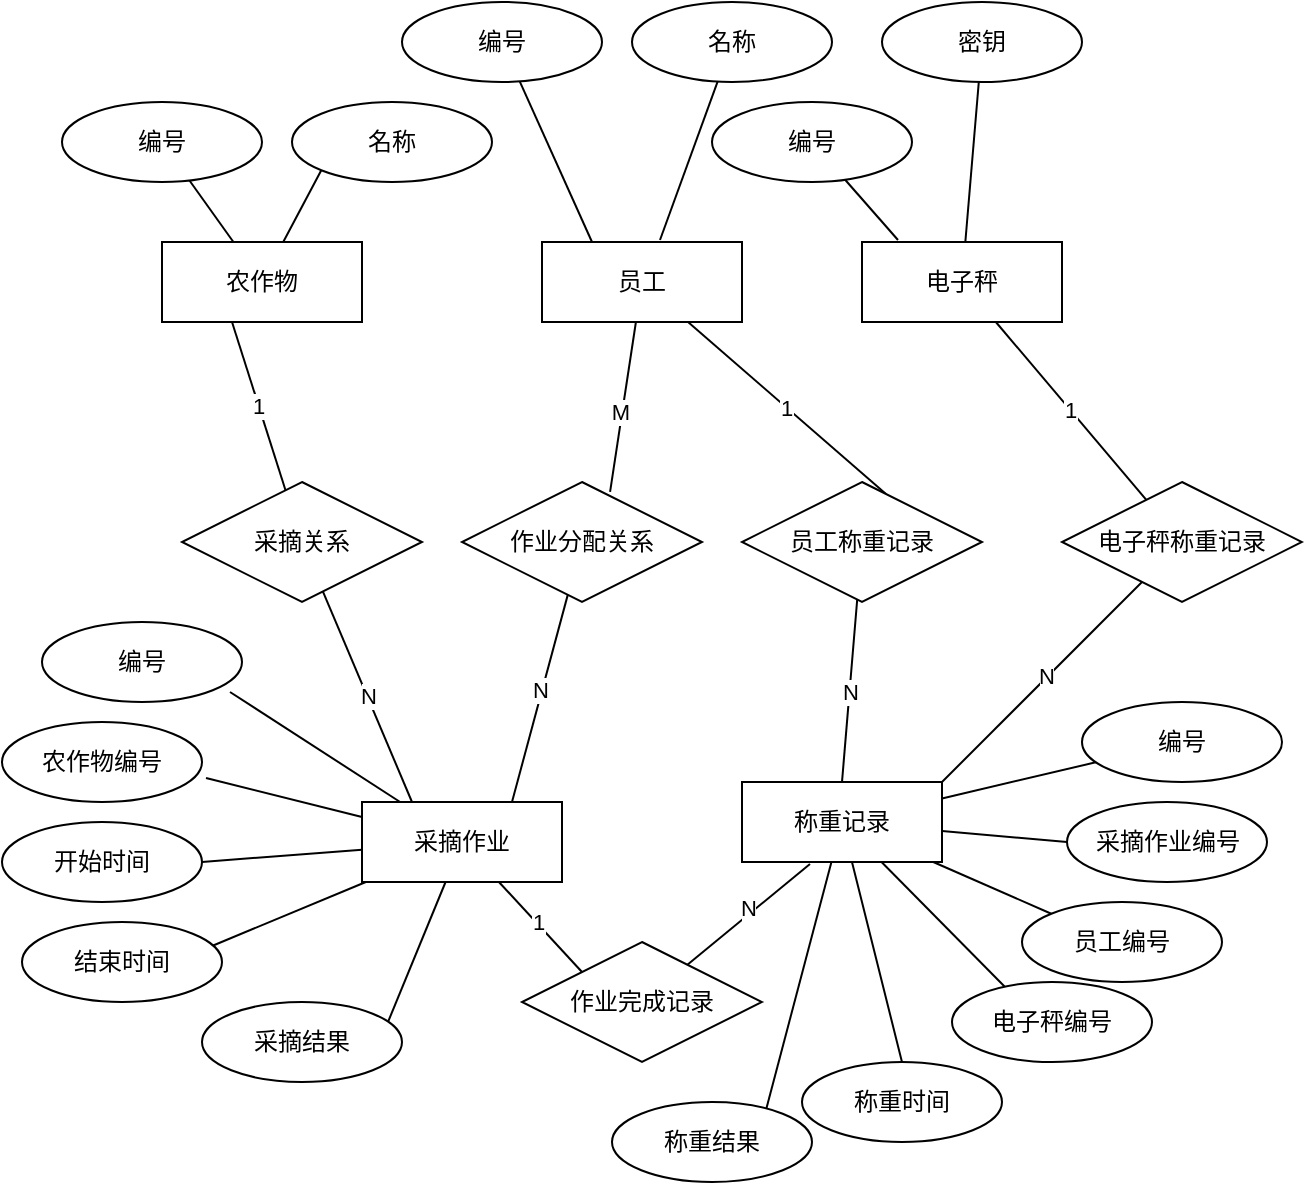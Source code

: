 <mxfile>
    <diagram id="hqitrBEsFxFD-rjdB9nJ" name="Page-1">
        <mxGraphModel dx="1431" dy="663" grid="1" gridSize="10" guides="1" tooltips="1" connect="1" arrows="1" fold="1" page="1" pageScale="1" pageWidth="850" pageHeight="1100" math="0" shadow="0">
            <root>
                <mxCell id="0"/>
                <mxCell id="1" parent="0"/>
                <mxCell id="13" style="edgeStyle=none;html=1;strokeColor=default;endArrow=none;endFill=0;" parent="1" source="4" target="11" edge="1">
                    <mxGeometry relative="1" as="geometry"/>
                </mxCell>
                <mxCell id="14" style="edgeStyle=none;html=1;entryX=0;entryY=1;entryDx=0;entryDy=0;strokeColor=default;endArrow=none;endFill=0;" parent="1" source="4" target="12" edge="1">
                    <mxGeometry relative="1" as="geometry"/>
                </mxCell>
                <mxCell id="4" value="农作物" style="whiteSpace=wrap;html=1;align=center;" parent="1" vertex="1">
                    <mxGeometry x="150" y="120" width="100" height="40" as="geometry"/>
                </mxCell>
                <mxCell id="72" style="edgeStyle=none;html=1;entryX=0;entryY=0;entryDx=0;entryDy=0;strokeColor=default;endArrow=none;endFill=0;" parent="1" source="5" target="39" edge="1">
                    <mxGeometry relative="1" as="geometry"/>
                </mxCell>
                <mxCell id="74" value="1" style="edgeLabel;html=1;align=center;verticalAlign=middle;resizable=0;points=[];" parent="72" vertex="1" connectable="0">
                    <mxGeometry x="-0.087" y="1" relative="1" as="geometry">
                        <mxPoint as="offset"/>
                    </mxGeometry>
                </mxCell>
                <mxCell id="97" style="edgeStyle=none;html=1;entryX=0.94;entryY=0.875;entryDx=0;entryDy=0;entryPerimeter=0;endArrow=none;endFill=0;" parent="1" source="5" target="88" edge="1">
                    <mxGeometry relative="1" as="geometry"/>
                </mxCell>
                <mxCell id="98" style="edgeStyle=none;html=1;entryX=1.02;entryY=0.7;entryDx=0;entryDy=0;entryPerimeter=0;endArrow=none;endFill=0;" parent="1" source="5" target="93" edge="1">
                    <mxGeometry relative="1" as="geometry"/>
                </mxCell>
                <mxCell id="99" style="edgeStyle=none;html=1;entryX=1;entryY=0.5;entryDx=0;entryDy=0;endArrow=none;endFill=0;" parent="1" source="5" target="94" edge="1">
                    <mxGeometry relative="1" as="geometry"/>
                </mxCell>
                <mxCell id="100" style="edgeStyle=none;html=1;entryX=0.95;entryY=0.3;entryDx=0;entryDy=0;entryPerimeter=0;endArrow=none;endFill=0;" parent="1" source="5" target="95" edge="1">
                    <mxGeometry relative="1" as="geometry"/>
                </mxCell>
                <mxCell id="101" style="edgeStyle=none;html=1;entryX=0.93;entryY=0.25;entryDx=0;entryDy=0;entryPerimeter=0;endArrow=none;endFill=0;" parent="1" source="5" target="96" edge="1">
                    <mxGeometry relative="1" as="geometry"/>
                </mxCell>
                <mxCell id="5" value="采摘作业" style="whiteSpace=wrap;html=1;align=center;" parent="1" vertex="1">
                    <mxGeometry x="250" y="400" width="100" height="40" as="geometry"/>
                </mxCell>
                <mxCell id="60" value="1" style="edgeStyle=none;html=1;entryX=0.35;entryY=1;entryDx=0;entryDy=0;entryPerimeter=0;strokeColor=default;endArrow=none;endFill=0;" parent="1" source="6" target="4" edge="1">
                    <mxGeometry relative="1" as="geometry"/>
                </mxCell>
                <mxCell id="61" value="N" style="edgeStyle=none;html=1;entryX=0.25;entryY=0;entryDx=0;entryDy=0;strokeColor=default;endArrow=none;endFill=0;" parent="1" source="6" target="5" edge="1">
                    <mxGeometry relative="1" as="geometry"/>
                </mxCell>
                <mxCell id="6" value="采摘关系" style="shape=rhombus;perimeter=rhombusPerimeter;whiteSpace=wrap;html=1;align=center;" parent="1" vertex="1">
                    <mxGeometry x="160" y="240" width="120" height="60" as="geometry"/>
                </mxCell>
                <mxCell id="15" style="edgeStyle=none;html=1;strokeColor=none;endArrow=none;endFill=0;" parent="1" edge="1">
                    <mxGeometry relative="1" as="geometry">
                        <mxPoint x="250" y="370" as="targetPoint"/>
                        <mxPoint x="190" y="362" as="sourcePoint"/>
                    </mxGeometry>
                </mxCell>
                <mxCell id="11" value="编号" style="ellipse;whiteSpace=wrap;html=1;align=center;" parent="1" vertex="1">
                    <mxGeometry x="100" y="50" width="100" height="40" as="geometry"/>
                </mxCell>
                <mxCell id="12" value="名称" style="ellipse;whiteSpace=wrap;html=1;align=center;" parent="1" vertex="1">
                    <mxGeometry x="215" y="50" width="100" height="40" as="geometry"/>
                </mxCell>
                <mxCell id="68" value="1" style="edgeStyle=none;html=1;strokeColor=default;endArrow=none;endFill=0;" parent="1" source="19" target="22" edge="1">
                    <mxGeometry relative="1" as="geometry"/>
                </mxCell>
                <mxCell id="19" value="电子秤" style="whiteSpace=wrap;html=1;align=center;" parent="1" vertex="1">
                    <mxGeometry x="500" y="120" width="100" height="40" as="geometry"/>
                </mxCell>
                <mxCell id="62" style="edgeStyle=none;html=1;entryX=0.617;entryY=0.083;entryDx=0;entryDy=0;entryPerimeter=0;strokeColor=default;endArrow=none;endFill=0;" parent="1" source="20" target="32" edge="1">
                    <mxGeometry relative="1" as="geometry"/>
                </mxCell>
                <mxCell id="64" value="M" style="edgeLabel;html=1;align=center;verticalAlign=middle;resizable=0;points=[];" parent="62" vertex="1" connectable="0">
                    <mxGeometry x="0.053" y="-1" relative="1" as="geometry">
                        <mxPoint as="offset"/>
                    </mxGeometry>
                </mxCell>
                <mxCell id="66" value="1" style="edgeStyle=none;html=1;entryX=0.6;entryY=0.1;entryDx=0;entryDy=0;entryPerimeter=0;strokeColor=default;endArrow=none;endFill=0;" parent="1" source="20" target="23" edge="1">
                    <mxGeometry relative="1" as="geometry"/>
                </mxCell>
                <mxCell id="20" value="员工" style="whiteSpace=wrap;html=1;align=center;" parent="1" vertex="1">
                    <mxGeometry x="340" y="120" width="100" height="40" as="geometry"/>
                </mxCell>
                <mxCell id="105" style="edgeStyle=none;html=1;endArrow=none;endFill=0;" parent="1" source="21" target="92" edge="1">
                    <mxGeometry relative="1" as="geometry"/>
                </mxCell>
                <mxCell id="106" style="edgeStyle=none;html=1;entryX=0;entryY=0.5;entryDx=0;entryDy=0;endArrow=none;endFill=0;" parent="1" source="21" target="89" edge="1">
                    <mxGeometry relative="1" as="geometry"/>
                </mxCell>
                <mxCell id="107" style="edgeStyle=none;html=1;entryX=0;entryY=0;entryDx=0;entryDy=0;endArrow=none;endFill=0;" parent="1" source="21" target="91" edge="1">
                    <mxGeometry relative="1" as="geometry"/>
                </mxCell>
                <mxCell id="108" style="edgeStyle=none;html=1;entryX=0.28;entryY=0.1;entryDx=0;entryDy=0;entryPerimeter=0;endArrow=none;endFill=0;" parent="1" source="21" target="102" edge="1">
                    <mxGeometry relative="1" as="geometry"/>
                </mxCell>
                <mxCell id="109" style="edgeStyle=none;html=1;entryX=0.5;entryY=0;entryDx=0;entryDy=0;endArrow=none;endFill=0;" parent="1" source="21" target="103" edge="1">
                    <mxGeometry relative="1" as="geometry"/>
                </mxCell>
                <mxCell id="110" style="edgeStyle=none;html=1;entryX=0.77;entryY=0.1;entryDx=0;entryDy=0;entryPerimeter=0;endArrow=none;endFill=0;" parent="1" source="21" target="104" edge="1">
                    <mxGeometry relative="1" as="geometry"/>
                </mxCell>
                <mxCell id="21" value="称重记录" style="whiteSpace=wrap;html=1;align=center;" parent="1" vertex="1">
                    <mxGeometry x="440" y="390" width="100" height="40" as="geometry"/>
                </mxCell>
                <mxCell id="69" style="edgeStyle=none;html=1;entryX=1;entryY=0;entryDx=0;entryDy=0;strokeColor=default;endArrow=none;endFill=0;" parent="1" source="22" target="21" edge="1">
                    <mxGeometry relative="1" as="geometry"/>
                </mxCell>
                <mxCell id="71" value="N" style="edgeLabel;html=1;align=center;verticalAlign=middle;resizable=0;points=[];" parent="69" vertex="1" connectable="0">
                    <mxGeometry x="-0.046" y="-1" relative="1" as="geometry">
                        <mxPoint as="offset"/>
                    </mxGeometry>
                </mxCell>
                <mxCell id="22" value="电子秤称重记录" style="shape=rhombus;perimeter=rhombusPerimeter;whiteSpace=wrap;html=1;align=center;" parent="1" vertex="1">
                    <mxGeometry x="600" y="240" width="120" height="60" as="geometry"/>
                </mxCell>
                <mxCell id="67" value="N" style="edgeStyle=none;html=1;entryX=0.5;entryY=0;entryDx=0;entryDy=0;strokeColor=default;endArrow=none;endFill=0;" parent="1" source="23" target="21" edge="1">
                    <mxGeometry relative="1" as="geometry"/>
                </mxCell>
                <mxCell id="23" value="员工称重记录" style="shape=rhombus;perimeter=rhombusPerimeter;whiteSpace=wrap;html=1;align=center;" parent="1" vertex="1">
                    <mxGeometry x="440" y="240" width="120" height="60" as="geometry"/>
                </mxCell>
                <mxCell id="63" style="edgeStyle=none;html=1;entryX=0.75;entryY=0;entryDx=0;entryDy=0;strokeColor=default;endArrow=none;endFill=0;" parent="1" source="32" target="5" edge="1">
                    <mxGeometry relative="1" as="geometry"/>
                </mxCell>
                <mxCell id="65" value="N" style="edgeLabel;html=1;align=center;verticalAlign=middle;resizable=0;points=[];" parent="63" vertex="1" connectable="0">
                    <mxGeometry x="-0.076" y="-1" relative="1" as="geometry">
                        <mxPoint as="offset"/>
                    </mxGeometry>
                </mxCell>
                <mxCell id="32" value="作业分配关系" style="shape=rhombus;perimeter=rhombusPerimeter;whiteSpace=wrap;html=1;align=center;" parent="1" vertex="1">
                    <mxGeometry x="300" y="240" width="120" height="60" as="geometry"/>
                </mxCell>
                <mxCell id="73" style="edgeStyle=none;html=1;entryX=0.34;entryY=1.025;entryDx=0;entryDy=0;entryPerimeter=0;strokeColor=default;endArrow=none;endFill=0;" parent="1" source="39" target="21" edge="1">
                    <mxGeometry relative="1" as="geometry"/>
                </mxCell>
                <mxCell id="75" value="N" style="edgeLabel;html=1;align=center;verticalAlign=middle;resizable=0;points=[];" parent="73" vertex="1" connectable="0">
                    <mxGeometry x="0.049" y="3" relative="1" as="geometry">
                        <mxPoint as="offset"/>
                    </mxGeometry>
                </mxCell>
                <mxCell id="39" value="作业完成记录" style="shape=rhombus;perimeter=rhombusPerimeter;whiteSpace=wrap;html=1;align=center;" parent="1" vertex="1">
                    <mxGeometry x="330" y="470" width="120" height="60" as="geometry"/>
                </mxCell>
                <mxCell id="78" style="edgeStyle=none;html=1;entryX=0.25;entryY=0;entryDx=0;entryDy=0;endArrow=none;endFill=0;" parent="1" source="76" target="20" edge="1">
                    <mxGeometry relative="1" as="geometry"/>
                </mxCell>
                <mxCell id="76" value="编号" style="ellipse;whiteSpace=wrap;html=1;align=center;" parent="1" vertex="1">
                    <mxGeometry x="270" width="100" height="40" as="geometry"/>
                </mxCell>
                <mxCell id="79" style="edgeStyle=none;html=1;entryX=0.59;entryY=-0.025;entryDx=0;entryDy=0;entryPerimeter=0;endArrow=none;endFill=0;" parent="1" source="77" target="20" edge="1">
                    <mxGeometry relative="1" as="geometry"/>
                </mxCell>
                <mxCell id="77" value="名称" style="ellipse;whiteSpace=wrap;html=1;align=center;" parent="1" vertex="1">
                    <mxGeometry x="385" width="100" height="40" as="geometry"/>
                </mxCell>
                <mxCell id="86" style="edgeStyle=none;html=1;entryX=0.18;entryY=-0.025;entryDx=0;entryDy=0;entryPerimeter=0;endArrow=none;endFill=0;" parent="1" source="84" target="19" edge="1">
                    <mxGeometry relative="1" as="geometry"/>
                </mxCell>
                <mxCell id="84" value="编号" style="ellipse;whiteSpace=wrap;html=1;align=center;" parent="1" vertex="1">
                    <mxGeometry x="425" y="50" width="100" height="40" as="geometry"/>
                </mxCell>
                <mxCell id="87" style="edgeStyle=none;html=1;endArrow=none;endFill=0;" parent="1" source="85" target="19" edge="1">
                    <mxGeometry relative="1" as="geometry"/>
                </mxCell>
                <mxCell id="85" value="密钥" style="ellipse;whiteSpace=wrap;html=1;align=center;" parent="1" vertex="1">
                    <mxGeometry x="510" width="100" height="40" as="geometry"/>
                </mxCell>
                <mxCell id="88" value="编号" style="ellipse;whiteSpace=wrap;html=1;align=center;" parent="1" vertex="1">
                    <mxGeometry x="90" y="310" width="100" height="40" as="geometry"/>
                </mxCell>
                <mxCell id="89" value="采摘作业编号" style="ellipse;whiteSpace=wrap;html=1;align=center;" parent="1" vertex="1">
                    <mxGeometry x="602.5" y="400" width="100" height="40" as="geometry"/>
                </mxCell>
                <mxCell id="91" value="员工编号" style="ellipse;whiteSpace=wrap;html=1;align=center;" parent="1" vertex="1">
                    <mxGeometry x="580" y="450" width="100" height="40" as="geometry"/>
                </mxCell>
                <mxCell id="92" value="编号" style="ellipse;whiteSpace=wrap;html=1;align=center;" parent="1" vertex="1">
                    <mxGeometry x="610" y="350" width="100" height="40" as="geometry"/>
                </mxCell>
                <mxCell id="93" value="农作物编号" style="ellipse;whiteSpace=wrap;html=1;align=center;" parent="1" vertex="1">
                    <mxGeometry x="70" y="360" width="100" height="40" as="geometry"/>
                </mxCell>
                <mxCell id="94" value="开始时间&lt;span style=&quot;color: rgba(0, 0, 0, 0); font-family: monospace; font-size: 0px; text-align: start;&quot;&gt;%3CmxGraphModel%3E%3Croot%3E%3CmxCell%20id%3D%220%22%2F%3E%3CmxCell%20id%3D%221%22%20parent%3D%220%22%2F%3E%3CmxCell%20id%3D%222%22%20value%3D%22%E7%BC%96%E5%8F%B7%22%20style%3D%22ellipse%3BwhiteSpace%3Dwrap%3Bhtml%3D1%3Balign%3Dcenter%3B%22%20vertex%3D%221%22%20parent%3D%221%22%3E%3CmxGeometry%20x%3D%2260%22%20y%3D%22330%22%20width%3D%22100%22%20height%3D%2240%22%20as%3D%22geometry%22%2F%3E%3C%2FmxCell%3E%3C%2Froot%3E%3C%2FmxGraphModel%3E&lt;/span&gt;" style="ellipse;whiteSpace=wrap;html=1;align=center;" parent="1" vertex="1">
                    <mxGeometry x="70" y="410" width="100" height="40" as="geometry"/>
                </mxCell>
                <mxCell id="95" value="结束时间" style="ellipse;whiteSpace=wrap;html=1;align=center;" parent="1" vertex="1">
                    <mxGeometry x="80" y="460" width="100" height="40" as="geometry"/>
                </mxCell>
                <mxCell id="96" value="采摘结果" style="ellipse;whiteSpace=wrap;html=1;align=center;" parent="1" vertex="1">
                    <mxGeometry x="170" y="500" width="100" height="40" as="geometry"/>
                </mxCell>
                <mxCell id="102" value="电子秤编号" style="ellipse;whiteSpace=wrap;html=1;align=center;" parent="1" vertex="1">
                    <mxGeometry x="545" y="490" width="100" height="40" as="geometry"/>
                </mxCell>
                <mxCell id="103" value="称重时间&lt;span style=&quot;color: rgba(0, 0, 0, 0); font-family: monospace; font-size: 0px; text-align: start;&quot;&gt;%3CmxGraphModel%3E%3Croot%3E%3CmxCell%20id%3D%220%22%2F%3E%3CmxCell%20id%3D%221%22%20parent%3D%220%22%2F%3E%3CmxCell%20id%3D%222%22%20value%3D%22%E7%BC%96%E5%8F%B7%22%20style%3D%22ellipse%3BwhiteSpace%3Dwrap%3Bhtml%3D1%3Balign%3Dcenter%3B%22%20vertex%3D%221%22%20parent%3D%221%22%3E%3CmxGeometry%20x%3D%22730%22%20y%3D%22330%22%20width%3D%22100%22%20height%3D%2240%22%20as%3D%22geometry%22%2F%3E%3C%2FmxCell%3E%3C%2Froot%3E%3C%2FmxGraphModel%3E&lt;/span&gt;" style="ellipse;whiteSpace=wrap;html=1;align=center;" parent="1" vertex="1">
                    <mxGeometry x="470" y="530" width="100" height="40" as="geometry"/>
                </mxCell>
                <mxCell id="104" value="称重结果" style="ellipse;whiteSpace=wrap;html=1;align=center;" parent="1" vertex="1">
                    <mxGeometry x="375" y="550" width="100" height="40" as="geometry"/>
                </mxCell>
            </root>
        </mxGraphModel>
    </diagram>
</mxfile>